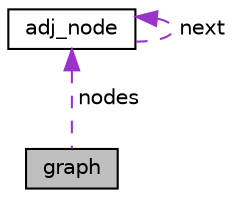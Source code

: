 digraph "graph"
{
 // LATEX_PDF_SIZE
  edge [fontname="Helvetica",fontsize="10",labelfontname="Helvetica",labelfontsize="10"];
  node [fontname="Helvetica",fontsize="10",shape=record];
  Node1 [label="graph",height=0.2,width=0.4,color="black", fillcolor="grey75", style="filled", fontcolor="black",tooltip=" "];
  Node2 -> Node1 [dir="back",color="darkorchid3",fontsize="10",style="dashed",label=" nodes" ];
  Node2 [label="adj_node",height=0.2,width=0.4,color="black", fillcolor="white", style="filled",URL="$structadj__node.html",tooltip=" "];
  Node2 -> Node2 [dir="back",color="darkorchid3",fontsize="10",style="dashed",label=" next" ];
}
